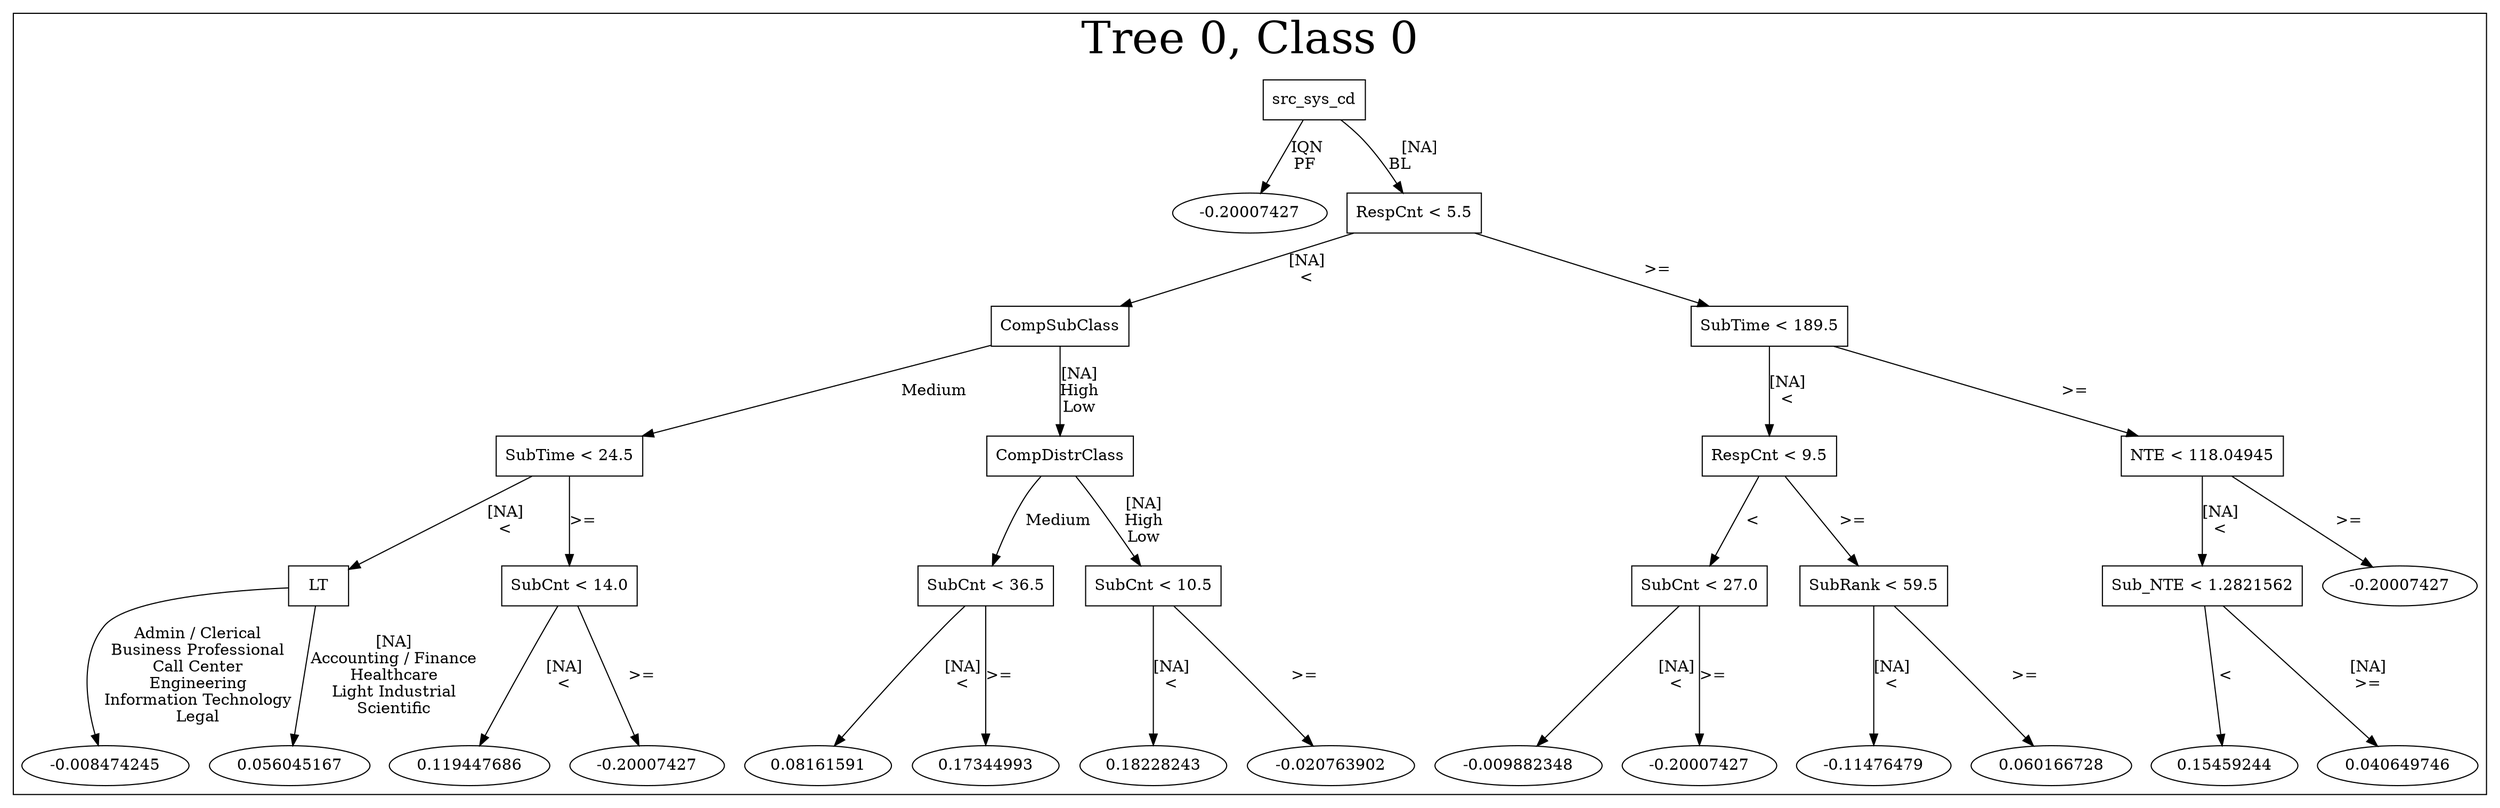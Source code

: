 /*
Generated by:
    http://https://github.com/h2oai/h2o-3/tree/master/h2o-genmodel/src/main/java/hex/genmodel/tools/PrintMojo.java
*/

/*
On a mac:

$ brew install graphviz
$ dot -Tpng file.gv -o file.png
$ open file.png
*/

digraph G {

subgraph cluster_0 {
/* Nodes */

/* Level 0 */
{
"SG_0_Node_0" [shape=box, fontsize=14, label="src_sys_cd"]
}

/* Level 1 */
{
"SG_0_Node_27" [fontsize=14, label="-0.20007427"]
"SG_0_Node_1" [shape=box, fontsize=14, label="RespCnt < 5.5"]
}

/* Level 2 */
{
"SG_0_Node_2" [shape=box, fontsize=14, label="CompSubClass"]
"SG_0_Node_3" [shape=box, fontsize=14, label="SubTime < 189.5"]
}

/* Level 3 */
{
"SG_0_Node_4" [shape=box, fontsize=14, label="SubTime < 24.5"]
"SG_0_Node_5" [shape=box, fontsize=14, label="CompDistrClass"]
"SG_0_Node_6" [shape=box, fontsize=14, label="RespCnt < 9.5"]
"SG_0_Node_7" [shape=box, fontsize=14, label="NTE < 118.04945"]
}

/* Level 4 */
{
"SG_0_Node_8" [shape=box, fontsize=14, label="LT"]
"SG_0_Node_9" [shape=box, fontsize=14, label="SubCnt < 14.0"]
"SG_0_Node_10" [shape=box, fontsize=14, label="SubCnt < 36.5"]
"SG_0_Node_11" [shape=box, fontsize=14, label="SubCnt < 10.5"]
"SG_0_Node_12" [shape=box, fontsize=14, label="SubCnt < 27.0"]
"SG_0_Node_13" [shape=box, fontsize=14, label="SubRank < 59.5"]
"SG_0_Node_14" [shape=box, fontsize=14, label="Sub_NTE < 1.2821562"]
"SG_0_Node_28" [fontsize=14, label="-0.20007427"]
}

/* Level 5 */
{
"SG_0_Node_29" [fontsize=14, label="-0.008474245"]
"SG_0_Node_30" [fontsize=14, label="0.056045167"]
"SG_0_Node_31" [fontsize=14, label="0.119447686"]
"SG_0_Node_32" [fontsize=14, label="-0.20007427"]
"SG_0_Node_33" [fontsize=14, label="0.08161591"]
"SG_0_Node_34" [fontsize=14, label="0.17344993"]
"SG_0_Node_35" [fontsize=14, label="0.18228243"]
"SG_0_Node_36" [fontsize=14, label="-0.020763902"]
"SG_0_Node_37" [fontsize=14, label="-0.009882348"]
"SG_0_Node_38" [fontsize=14, label="-0.20007427"]
"SG_0_Node_39" [fontsize=14, label="-0.11476479"]
"SG_0_Node_40" [fontsize=14, label="0.060166728"]
"SG_0_Node_41" [fontsize=14, label="0.15459244"]
"SG_0_Node_42" [fontsize=14, label="0.040649746"]
}

/* Edges */
"SG_0_Node_0" -> "SG_0_Node_27" [fontsize=14, label="IQN       \nPF        \n"]
"SG_0_Node_0" -> "SG_0_Node_1" [fontsize=14, label="[NA]\nBL        \n"]
"SG_0_Node_1" -> "SG_0_Node_2" [fontsize=14, label="[NA]\n<\n"]
"SG_0_Node_1" -> "SG_0_Node_3" [fontsize=14, label=">=\n"]
"SG_0_Node_3" -> "SG_0_Node_6" [fontsize=14, label="[NA]\n<\n"]
"SG_0_Node_3" -> "SG_0_Node_7" [fontsize=14, label=">=\n"]
"SG_0_Node_7" -> "SG_0_Node_14" [fontsize=14, label="[NA]\n<\n"]
"SG_0_Node_7" -> "SG_0_Node_28" [fontsize=14, label=">=\n"]
"SG_0_Node_14" -> "SG_0_Node_41" [fontsize=14, label="<\n"]
"SG_0_Node_14" -> "SG_0_Node_42" [fontsize=14, label="[NA]\n>=\n"]
"SG_0_Node_6" -> "SG_0_Node_12" [fontsize=14, label="<\n"]
"SG_0_Node_6" -> "SG_0_Node_13" [fontsize=14, label=">=\n"]
"SG_0_Node_13" -> "SG_0_Node_39" [fontsize=14, label="[NA]\n<\n"]
"SG_0_Node_13" -> "SG_0_Node_40" [fontsize=14, label=">=\n"]
"SG_0_Node_12" -> "SG_0_Node_37" [fontsize=14, label="[NA]\n<\n"]
"SG_0_Node_12" -> "SG_0_Node_38" [fontsize=14, label=">=\n"]
"SG_0_Node_2" -> "SG_0_Node_4" [fontsize=14, label="Medium\n"]
"SG_0_Node_2" -> "SG_0_Node_5" [fontsize=14, label="[NA]\nHigh\nLow\n"]
"SG_0_Node_5" -> "SG_0_Node_10" [fontsize=14, label="Medium\n"]
"SG_0_Node_5" -> "SG_0_Node_11" [fontsize=14, label="[NA]\nHigh\nLow\n"]
"SG_0_Node_11" -> "SG_0_Node_35" [fontsize=14, label="[NA]\n<\n"]
"SG_0_Node_11" -> "SG_0_Node_36" [fontsize=14, label=">=\n"]
"SG_0_Node_10" -> "SG_0_Node_33" [fontsize=14, label="[NA]\n<\n"]
"SG_0_Node_10" -> "SG_0_Node_34" [fontsize=14, label=">=\n"]
"SG_0_Node_4" -> "SG_0_Node_8" [fontsize=14, label="[NA]\n<\n"]
"SG_0_Node_4" -> "SG_0_Node_9" [fontsize=14, label=">=\n"]
"SG_0_Node_9" -> "SG_0_Node_31" [fontsize=14, label="[NA]\n<\n"]
"SG_0_Node_9" -> "SG_0_Node_32" [fontsize=14, label=">=\n"]
"SG_0_Node_8" -> "SG_0_Node_29" [fontsize=14, label="Admin / Clerical\nBusiness Professional\nCall Center\nEngineering\nInformation Technology\nLegal\n"]
"SG_0_Node_8" -> "SG_0_Node_30" [fontsize=14, label="[NA]\nAccounting / Finance\nHealthcare\nLight Industrial\nScientific\n"]

fontsize=40
label="Tree 0, Class 0"
}

}

